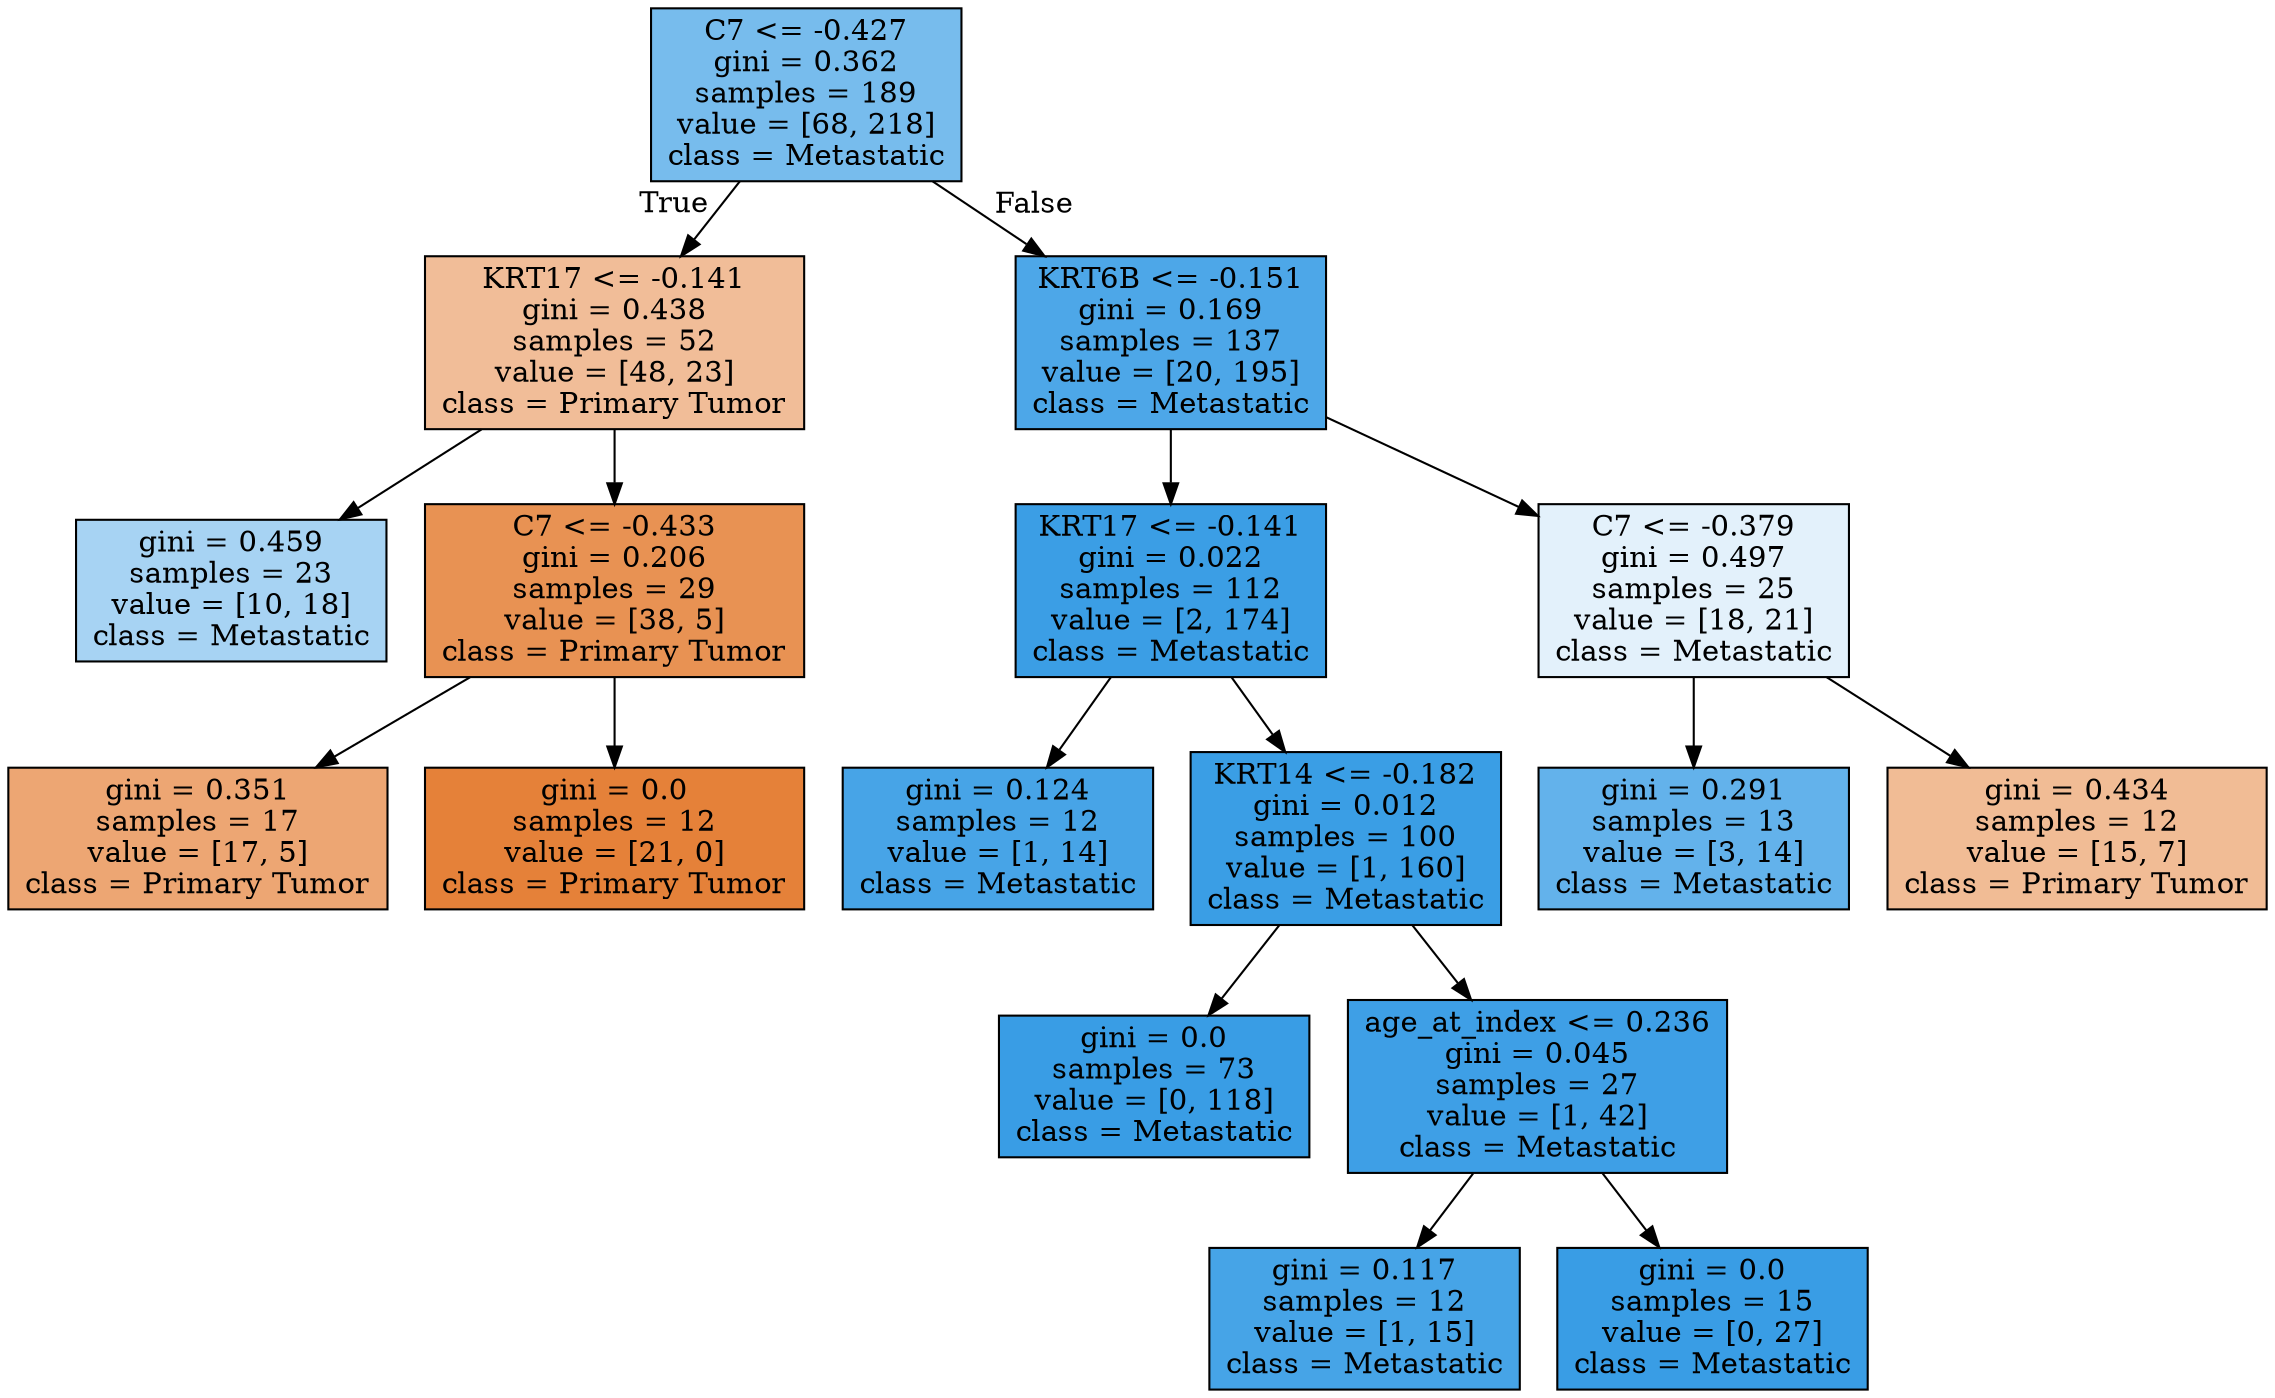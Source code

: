 digraph Tree {
node [shape=box, style="filled", color="black"] ;
0 [label="C7 <= -0.427\ngini = 0.362\nsamples = 189\nvalue = [68, 218]\nclass = Metastatic", fillcolor="#77bced"] ;
1 [label="KRT17 <= -0.141\ngini = 0.438\nsamples = 52\nvalue = [48, 23]\nclass = Primary Tumor", fillcolor="#f1bd98"] ;
0 -> 1 [labeldistance=2.5, labelangle=45, headlabel="True"] ;
2 [label="gini = 0.459\nsamples = 23\nvalue = [10, 18]\nclass = Metastatic", fillcolor="#a7d3f3"] ;
1 -> 2 ;
3 [label="C7 <= -0.433\ngini = 0.206\nsamples = 29\nvalue = [38, 5]\nclass = Primary Tumor", fillcolor="#e89253"] ;
1 -> 3 ;
4 [label="gini = 0.351\nsamples = 17\nvalue = [17, 5]\nclass = Primary Tumor", fillcolor="#eda673"] ;
3 -> 4 ;
5 [label="gini = 0.0\nsamples = 12\nvalue = [21, 0]\nclass = Primary Tumor", fillcolor="#e58139"] ;
3 -> 5 ;
6 [label="KRT6B <= -0.151\ngini = 0.169\nsamples = 137\nvalue = [20, 195]\nclass = Metastatic", fillcolor="#4da7e8"] ;
0 -> 6 [labeldistance=2.5, labelangle=-45, headlabel="False"] ;
7 [label="KRT17 <= -0.141\ngini = 0.022\nsamples = 112\nvalue = [2, 174]\nclass = Metastatic", fillcolor="#3b9ee5"] ;
6 -> 7 ;
8 [label="gini = 0.124\nsamples = 12\nvalue = [1, 14]\nclass = Metastatic", fillcolor="#47a4e7"] ;
7 -> 8 ;
9 [label="KRT14 <= -0.182\ngini = 0.012\nsamples = 100\nvalue = [1, 160]\nclass = Metastatic", fillcolor="#3a9ee5"] ;
7 -> 9 ;
10 [label="gini = 0.0\nsamples = 73\nvalue = [0, 118]\nclass = Metastatic", fillcolor="#399de5"] ;
9 -> 10 ;
11 [label="age_at_index <= 0.236\ngini = 0.045\nsamples = 27\nvalue = [1, 42]\nclass = Metastatic", fillcolor="#3e9fe6"] ;
9 -> 11 ;
12 [label="gini = 0.117\nsamples = 12\nvalue = [1, 15]\nclass = Metastatic", fillcolor="#46a4e7"] ;
11 -> 12 ;
13 [label="gini = 0.0\nsamples = 15\nvalue = [0, 27]\nclass = Metastatic", fillcolor="#399de5"] ;
11 -> 13 ;
14 [label="C7 <= -0.379\ngini = 0.497\nsamples = 25\nvalue = [18, 21]\nclass = Metastatic", fillcolor="#e3f1fb"] ;
6 -> 14 ;
15 [label="gini = 0.291\nsamples = 13\nvalue = [3, 14]\nclass = Metastatic", fillcolor="#63b2eb"] ;
14 -> 15 ;
16 [label="gini = 0.434\nsamples = 12\nvalue = [15, 7]\nclass = Primary Tumor", fillcolor="#f1bc95"] ;
14 -> 16 ;
}